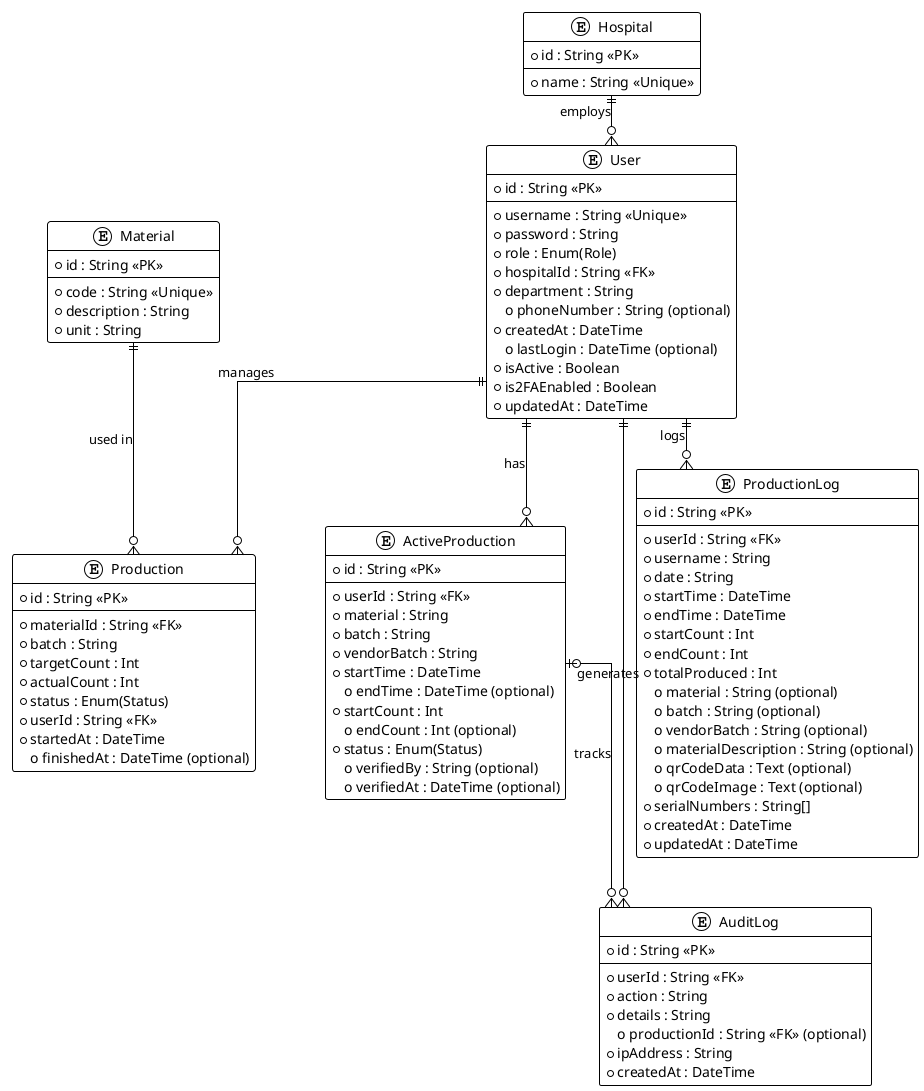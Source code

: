 @startuml "Hospital Production System Database"
!theme plain
skinparam linetype ortho
skinparam nodesep 70
skinparam ranksep 50
skinparam DefaultFontName "Prompt"

' Define tables
entity "User" as User {
  * id : String <<PK>>
  --
  * username : String <<Unique>>
  * password : String
  * role : Enum(Role)
  * hospitalId : String <<FK>>
  * department : String
  o phoneNumber : String (optional)
  * createdAt : DateTime
  o lastLogin : DateTime (optional)
  * isActive : Boolean
  * is2FAEnabled : Boolean
  * updatedAt : DateTime
}

entity "Hospital" as Hospital {
  * id : String <<PK>>
  --
  * name : String <<Unique>>
}

entity "ActiveProduction" as ActiveProduction {
  * id : String <<PK>>
  --
  * userId : String <<FK>>
  * material : String
  * batch : String
  * vendorBatch : String
  * startTime : DateTime
  o endTime : DateTime (optional)
  * startCount : Int
  o endCount : Int (optional)
  * status : Enum(Status)
  o verifiedBy : String (optional)
  o verifiedAt : DateTime (optional)
}

entity "ProductionLog" as ProductionLog {
  * id : String <<PK>>
  --
  * userId : String <<FK>>
  * username : String
  * date : String
  * startTime : DateTime
  * endTime : DateTime
  * startCount : Int
  * endCount : Int
  * totalProduced : Int
  o material : String (optional)
  o batch : String (optional)
  o vendorBatch : String (optional)
  o materialDescription : String (optional)
  o qrCodeData : Text (optional)
  o qrCodeImage : Text (optional)
  * serialNumbers : String[]
  * createdAt : DateTime
  * updatedAt : DateTime
}

entity "AuditLog" as AuditLog {
  * id : String <<PK>>
  --
  * userId : String <<FK>>
  * action : String
  * details : String
  o productionId : String <<FK>> (optional)
  * ipAddress : String
  * createdAt : DateTime
}

entity "Production" as Production {
  * id : String <<PK>>
  --
  * materialId : String <<FK>>
  * batch : String
  * targetCount : Int
  * actualCount : Int
  * status : Enum(Status)
  * userId : String <<FK>>
  * startedAt : DateTime
  o finishedAt : DateTime (optional)
}

entity "Material" as Material {
  * id : String <<PK>>
  --
  * code : String <<Unique>>
  * description : String
  * unit : String
}

' Define relationships
User ||--o{ ActiveProduction : "has"
User ||--o{ ProductionLog : "logs"
User ||--o{ AuditLog : "generates" 
User ||--o{ Production : "manages"
Hospital ||--o{ User : "employs"
Material ||--o{ Production : "used in"
ActiveProduction |o--o{ AuditLog : "tracks"

@enduml